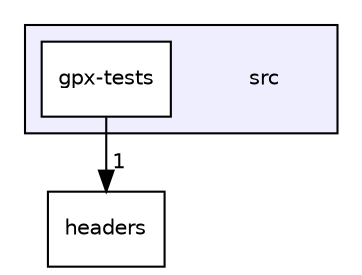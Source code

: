 digraph "src" {
  compound=true
  node [ fontsize="10", fontname="Helvetica"];
  edge [ labelfontsize="10", labelfontname="Helvetica"];
  subgraph clusterdir_2dcdd076a38b17e9ccd456f294c524a7 {
    graph [ bgcolor="#eeeeff", pencolor="black", label="" URL="dir_2dcdd076a38b17e9ccd456f294c524a7.html"];
    dir_2dcdd076a38b17e9ccd456f294c524a7 [shape=plaintext label="src"];
    dir_51b54a82e57331a0d644dd1d151964e4 [shape=box label="gpx-tests" color="black" fillcolor="white" style="filled" URL="dir_51b54a82e57331a0d644dd1d151964e4.html"];
  }
  dir_543dcca676dfe97e83b1d501ade83928 [shape=box label="headers" URL="dir_543dcca676dfe97e83b1d501ade83928.html"];
  dir_51b54a82e57331a0d644dd1d151964e4->dir_543dcca676dfe97e83b1d501ade83928 [headlabel="1", labeldistance=1.5 headhref="dir_000005_000001.html"];
}

